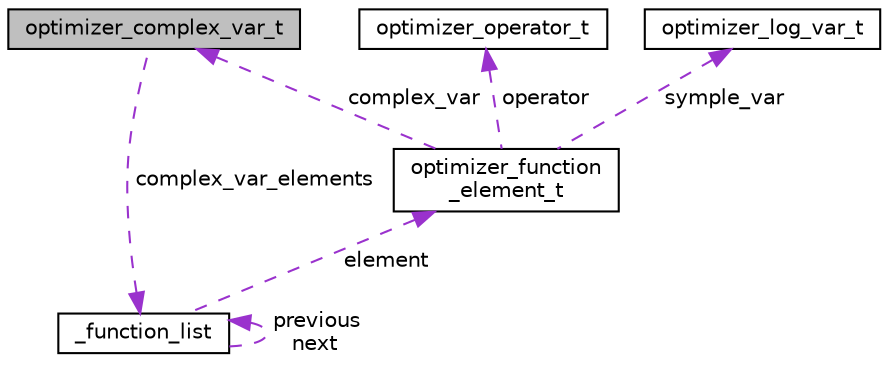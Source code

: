 digraph "optimizer_complex_var_t"
{
  edge [fontname="Helvetica",fontsize="10",labelfontname="Helvetica",labelfontsize="10"];
  node [fontname="Helvetica",fontsize="10",shape=record];
  Node1 [label="optimizer_complex_var_t",height=0.2,width=0.4,color="black", fillcolor="grey75", style="filled", fontcolor="black"];
  Node2 -> Node1 [dir="back",color="darkorchid3",fontsize="10",style="dashed",label=" complex_var_elements" ,fontname="Helvetica"];
  Node2 [label="_function_list",height=0.2,width=0.4,color="black", fillcolor="white", style="filled",URL="$struct__function__list.html"];
  Node2 -> Node2 [dir="back",color="darkorchid3",fontsize="10",style="dashed",label=" previous\nnext" ,fontname="Helvetica"];
  Node3 -> Node2 [dir="back",color="darkorchid3",fontsize="10",style="dashed",label=" element" ,fontname="Helvetica"];
  Node3 [label="optimizer_function\l_element_t",height=0.2,width=0.4,color="black", fillcolor="white", style="filled",URL="$unionoptimizer__function__element__t.html"];
  Node1 -> Node3 [dir="back",color="darkorchid3",fontsize="10",style="dashed",label=" complex_var" ,fontname="Helvetica"];
  Node4 -> Node3 [dir="back",color="darkorchid3",fontsize="10",style="dashed",label=" operator" ,fontname="Helvetica"];
  Node4 [label="optimizer_operator_t",height=0.2,width=0.4,color="black", fillcolor="white", style="filled",URL="$structoptimizer__operator__t.html"];
  Node5 -> Node3 [dir="back",color="darkorchid3",fontsize="10",style="dashed",label=" symple_var" ,fontname="Helvetica"];
  Node5 [label="optimizer_log_var_t",height=0.2,width=0.4,color="black", fillcolor="white", style="filled",URL="$structoptimizer__log__var__t.html"];
}

